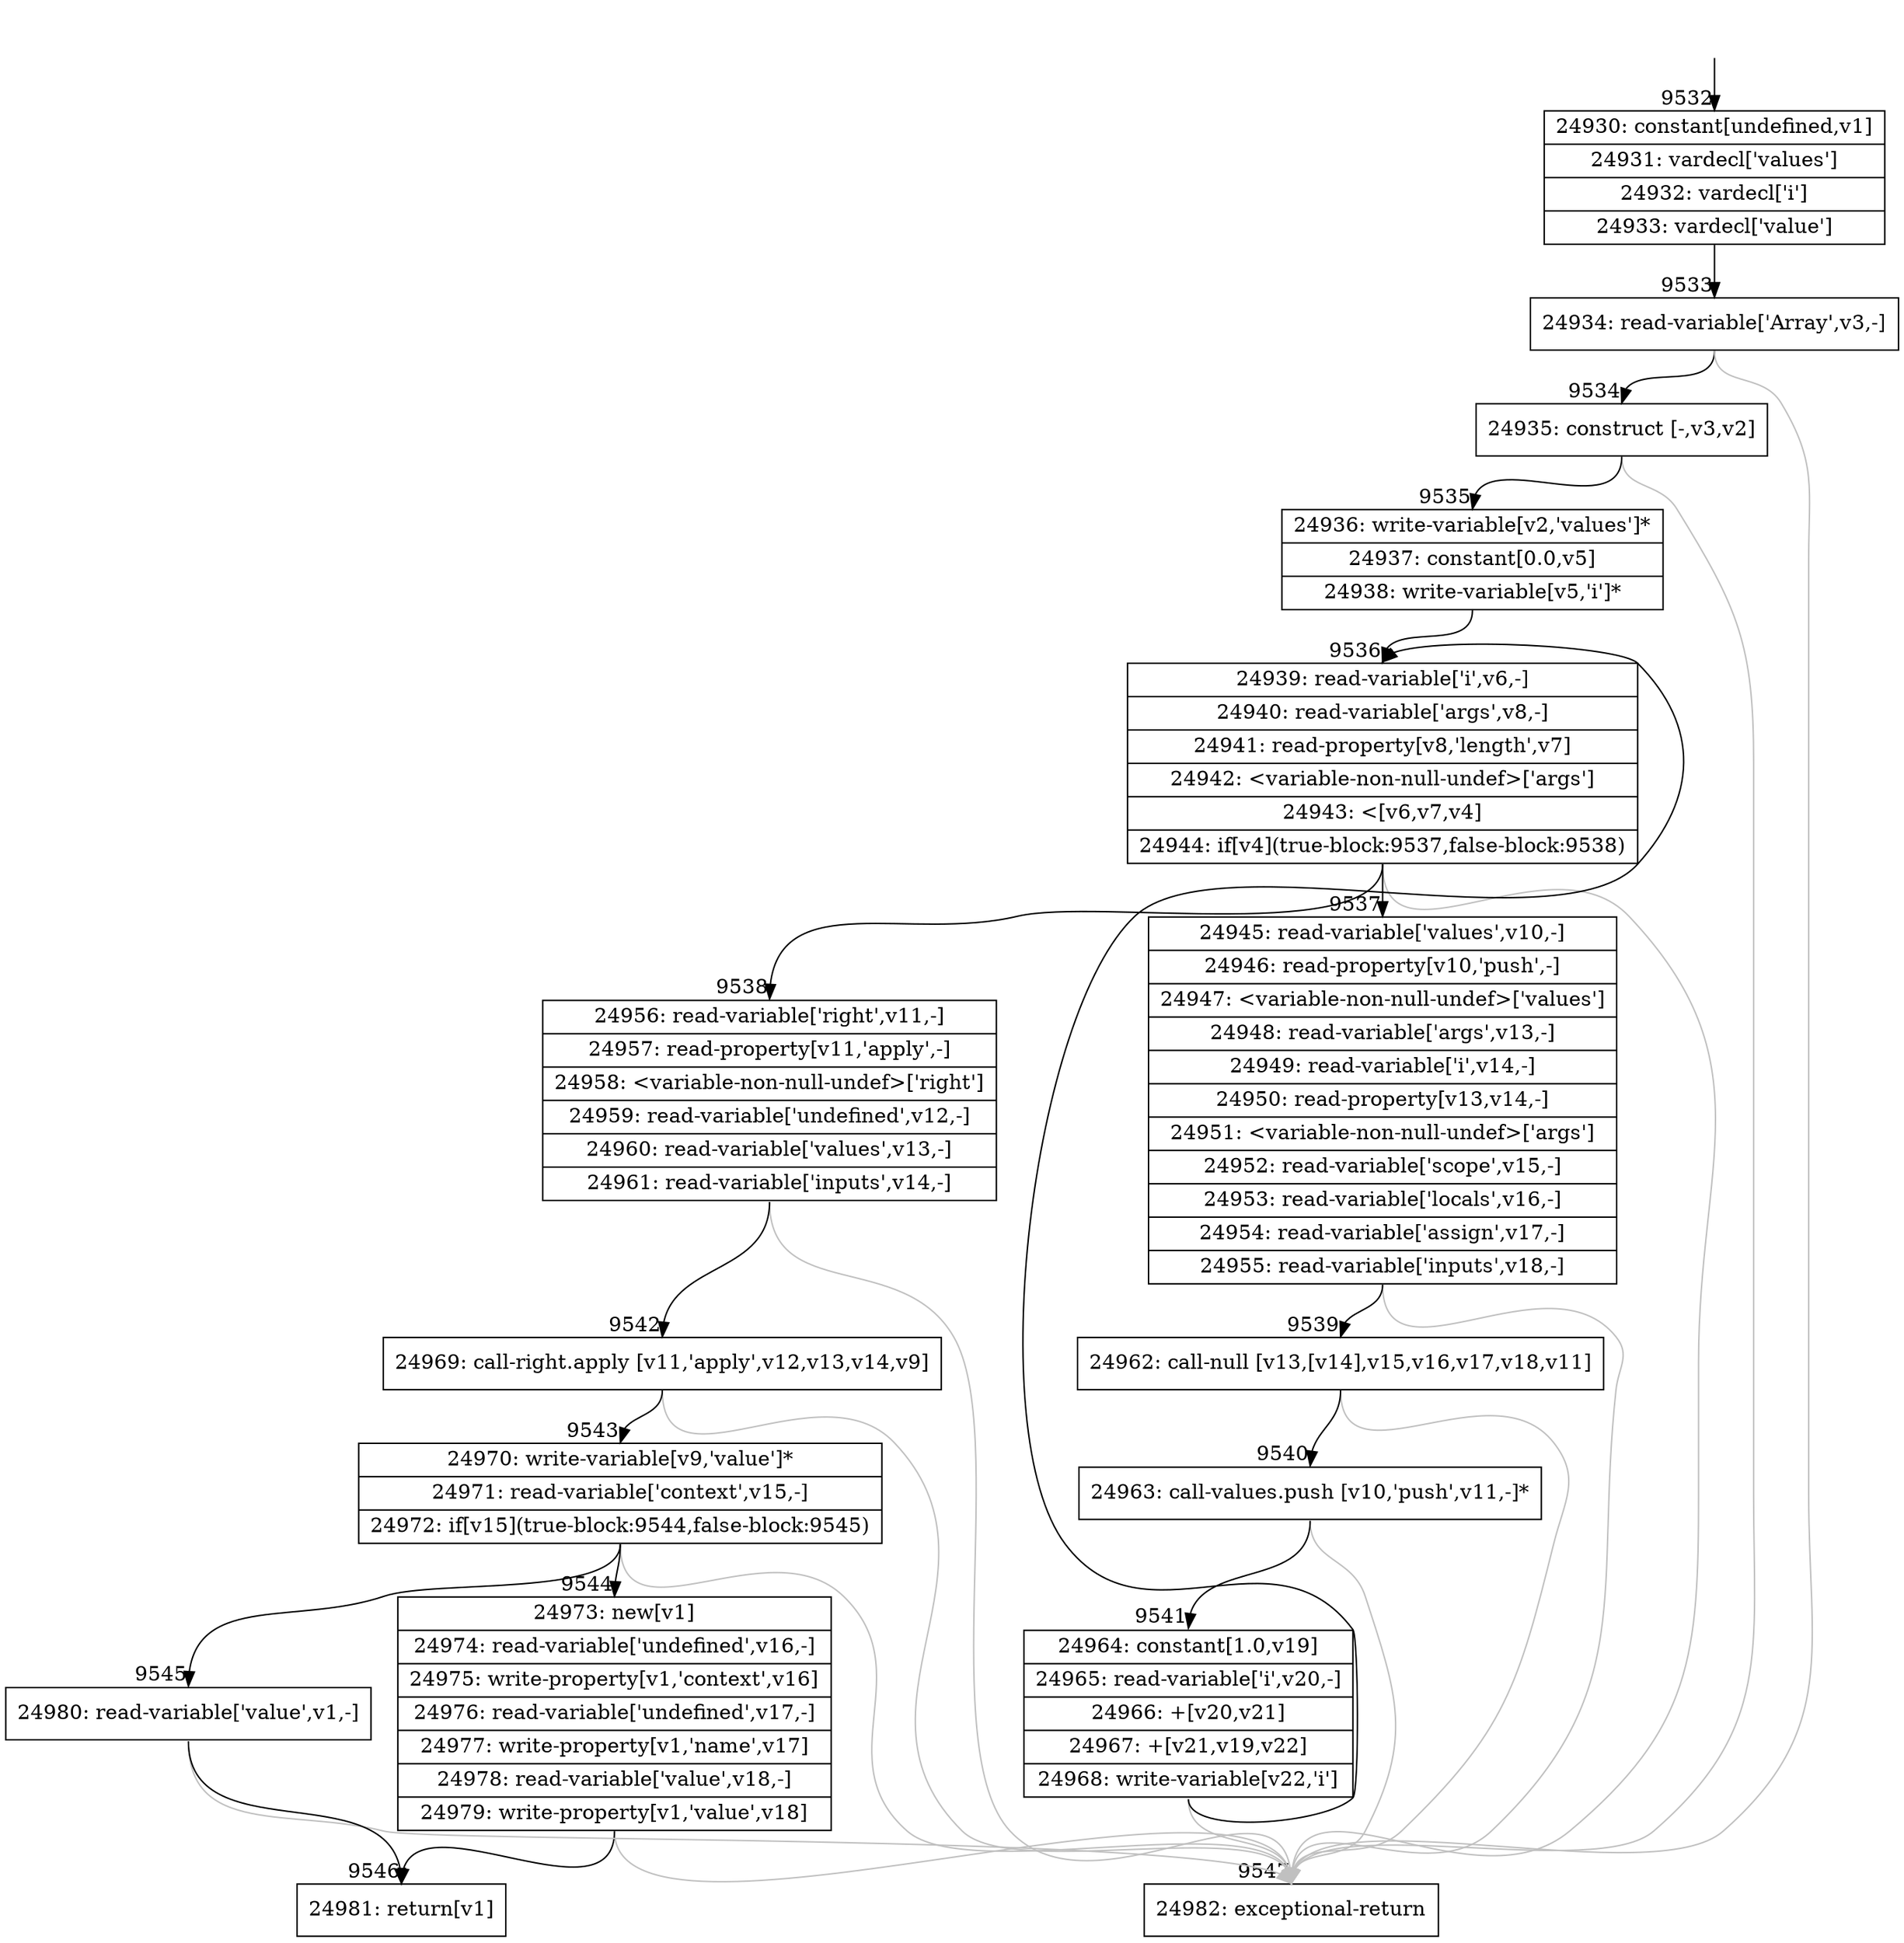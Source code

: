 digraph {
rankdir="TD"
BB_entry706[shape=none,label=""];
BB_entry706 -> BB9532 [tailport=s, headport=n, headlabel="    9532"]
BB9532 [shape=record label="{24930: constant[undefined,v1]|24931: vardecl['values']|24932: vardecl['i']|24933: vardecl['value']}" ] 
BB9532 -> BB9533 [tailport=s, headport=n, headlabel="      9533"]
BB9533 [shape=record label="{24934: read-variable['Array',v3,-]}" ] 
BB9533 -> BB9534 [tailport=s, headport=n, headlabel="      9534"]
BB9533 -> BB9547 [tailport=s, headport=n, color=gray, headlabel="      9547"]
BB9534 [shape=record label="{24935: construct [-,v3,v2]}" ] 
BB9534 -> BB9535 [tailport=s, headport=n, headlabel="      9535"]
BB9534 -> BB9547 [tailport=s, headport=n, color=gray]
BB9535 [shape=record label="{24936: write-variable[v2,'values']*|24937: constant[0.0,v5]|24938: write-variable[v5,'i']*}" ] 
BB9535 -> BB9536 [tailport=s, headport=n, headlabel="      9536"]
BB9536 [shape=record label="{24939: read-variable['i',v6,-]|24940: read-variable['args',v8,-]|24941: read-property[v8,'length',v7]|24942: \<variable-non-null-undef\>['args']|24943: \<[v6,v7,v4]|24944: if[v4](true-block:9537,false-block:9538)}" ] 
BB9536 -> BB9537 [tailport=s, headport=n, headlabel="      9537"]
BB9536 -> BB9538 [tailport=s, headport=n, headlabel="      9538"]
BB9536 -> BB9547 [tailport=s, headport=n, color=gray]
BB9537 [shape=record label="{24945: read-variable['values',v10,-]|24946: read-property[v10,'push',-]|24947: \<variable-non-null-undef\>['values']|24948: read-variable['args',v13,-]|24949: read-variable['i',v14,-]|24950: read-property[v13,v14,-]|24951: \<variable-non-null-undef\>['args']|24952: read-variable['scope',v15,-]|24953: read-variable['locals',v16,-]|24954: read-variable['assign',v17,-]|24955: read-variable['inputs',v18,-]}" ] 
BB9537 -> BB9539 [tailport=s, headport=n, headlabel="      9539"]
BB9537 -> BB9547 [tailport=s, headport=n, color=gray]
BB9538 [shape=record label="{24956: read-variable['right',v11,-]|24957: read-property[v11,'apply',-]|24958: \<variable-non-null-undef\>['right']|24959: read-variable['undefined',v12,-]|24960: read-variable['values',v13,-]|24961: read-variable['inputs',v14,-]}" ] 
BB9538 -> BB9542 [tailport=s, headport=n, headlabel="      9542"]
BB9538 -> BB9547 [tailport=s, headport=n, color=gray]
BB9539 [shape=record label="{24962: call-null [v13,[v14],v15,v16,v17,v18,v11]}" ] 
BB9539 -> BB9540 [tailport=s, headport=n, headlabel="      9540"]
BB9539 -> BB9547 [tailport=s, headport=n, color=gray]
BB9540 [shape=record label="{24963: call-values.push [v10,'push',v11,-]*}" ] 
BB9540 -> BB9541 [tailport=s, headport=n, headlabel="      9541"]
BB9540 -> BB9547 [tailport=s, headport=n, color=gray]
BB9541 [shape=record label="{24964: constant[1.0,v19]|24965: read-variable['i',v20,-]|24966: +[v20,v21]|24967: +[v21,v19,v22]|24968: write-variable[v22,'i']}" ] 
BB9541 -> BB9536 [tailport=s, headport=n]
BB9541 -> BB9547 [tailport=s, headport=n, color=gray]
BB9542 [shape=record label="{24969: call-right.apply [v11,'apply',v12,v13,v14,v9]}" ] 
BB9542 -> BB9543 [tailport=s, headport=n, headlabel="      9543"]
BB9542 -> BB9547 [tailport=s, headport=n, color=gray]
BB9543 [shape=record label="{24970: write-variable[v9,'value']*|24971: read-variable['context',v15,-]|24972: if[v15](true-block:9544,false-block:9545)}" ] 
BB9543 -> BB9544 [tailport=s, headport=n, headlabel="      9544"]
BB9543 -> BB9545 [tailport=s, headport=n, headlabel="      9545"]
BB9543 -> BB9547 [tailport=s, headport=n, color=gray]
BB9544 [shape=record label="{24973: new[v1]|24974: read-variable['undefined',v16,-]|24975: write-property[v1,'context',v16]|24976: read-variable['undefined',v17,-]|24977: write-property[v1,'name',v17]|24978: read-variable['value',v18,-]|24979: write-property[v1,'value',v18]}" ] 
BB9544 -> BB9546 [tailport=s, headport=n, headlabel="      9546"]
BB9544 -> BB9547 [tailport=s, headport=n, color=gray]
BB9545 [shape=record label="{24980: read-variable['value',v1,-]}" ] 
BB9545 -> BB9546 [tailport=s, headport=n]
BB9545 -> BB9547 [tailport=s, headport=n, color=gray]
BB9546 [shape=record label="{24981: return[v1]}" ] 
BB9547 [shape=record label="{24982: exceptional-return}" ] 
//#$~ 13676
}
